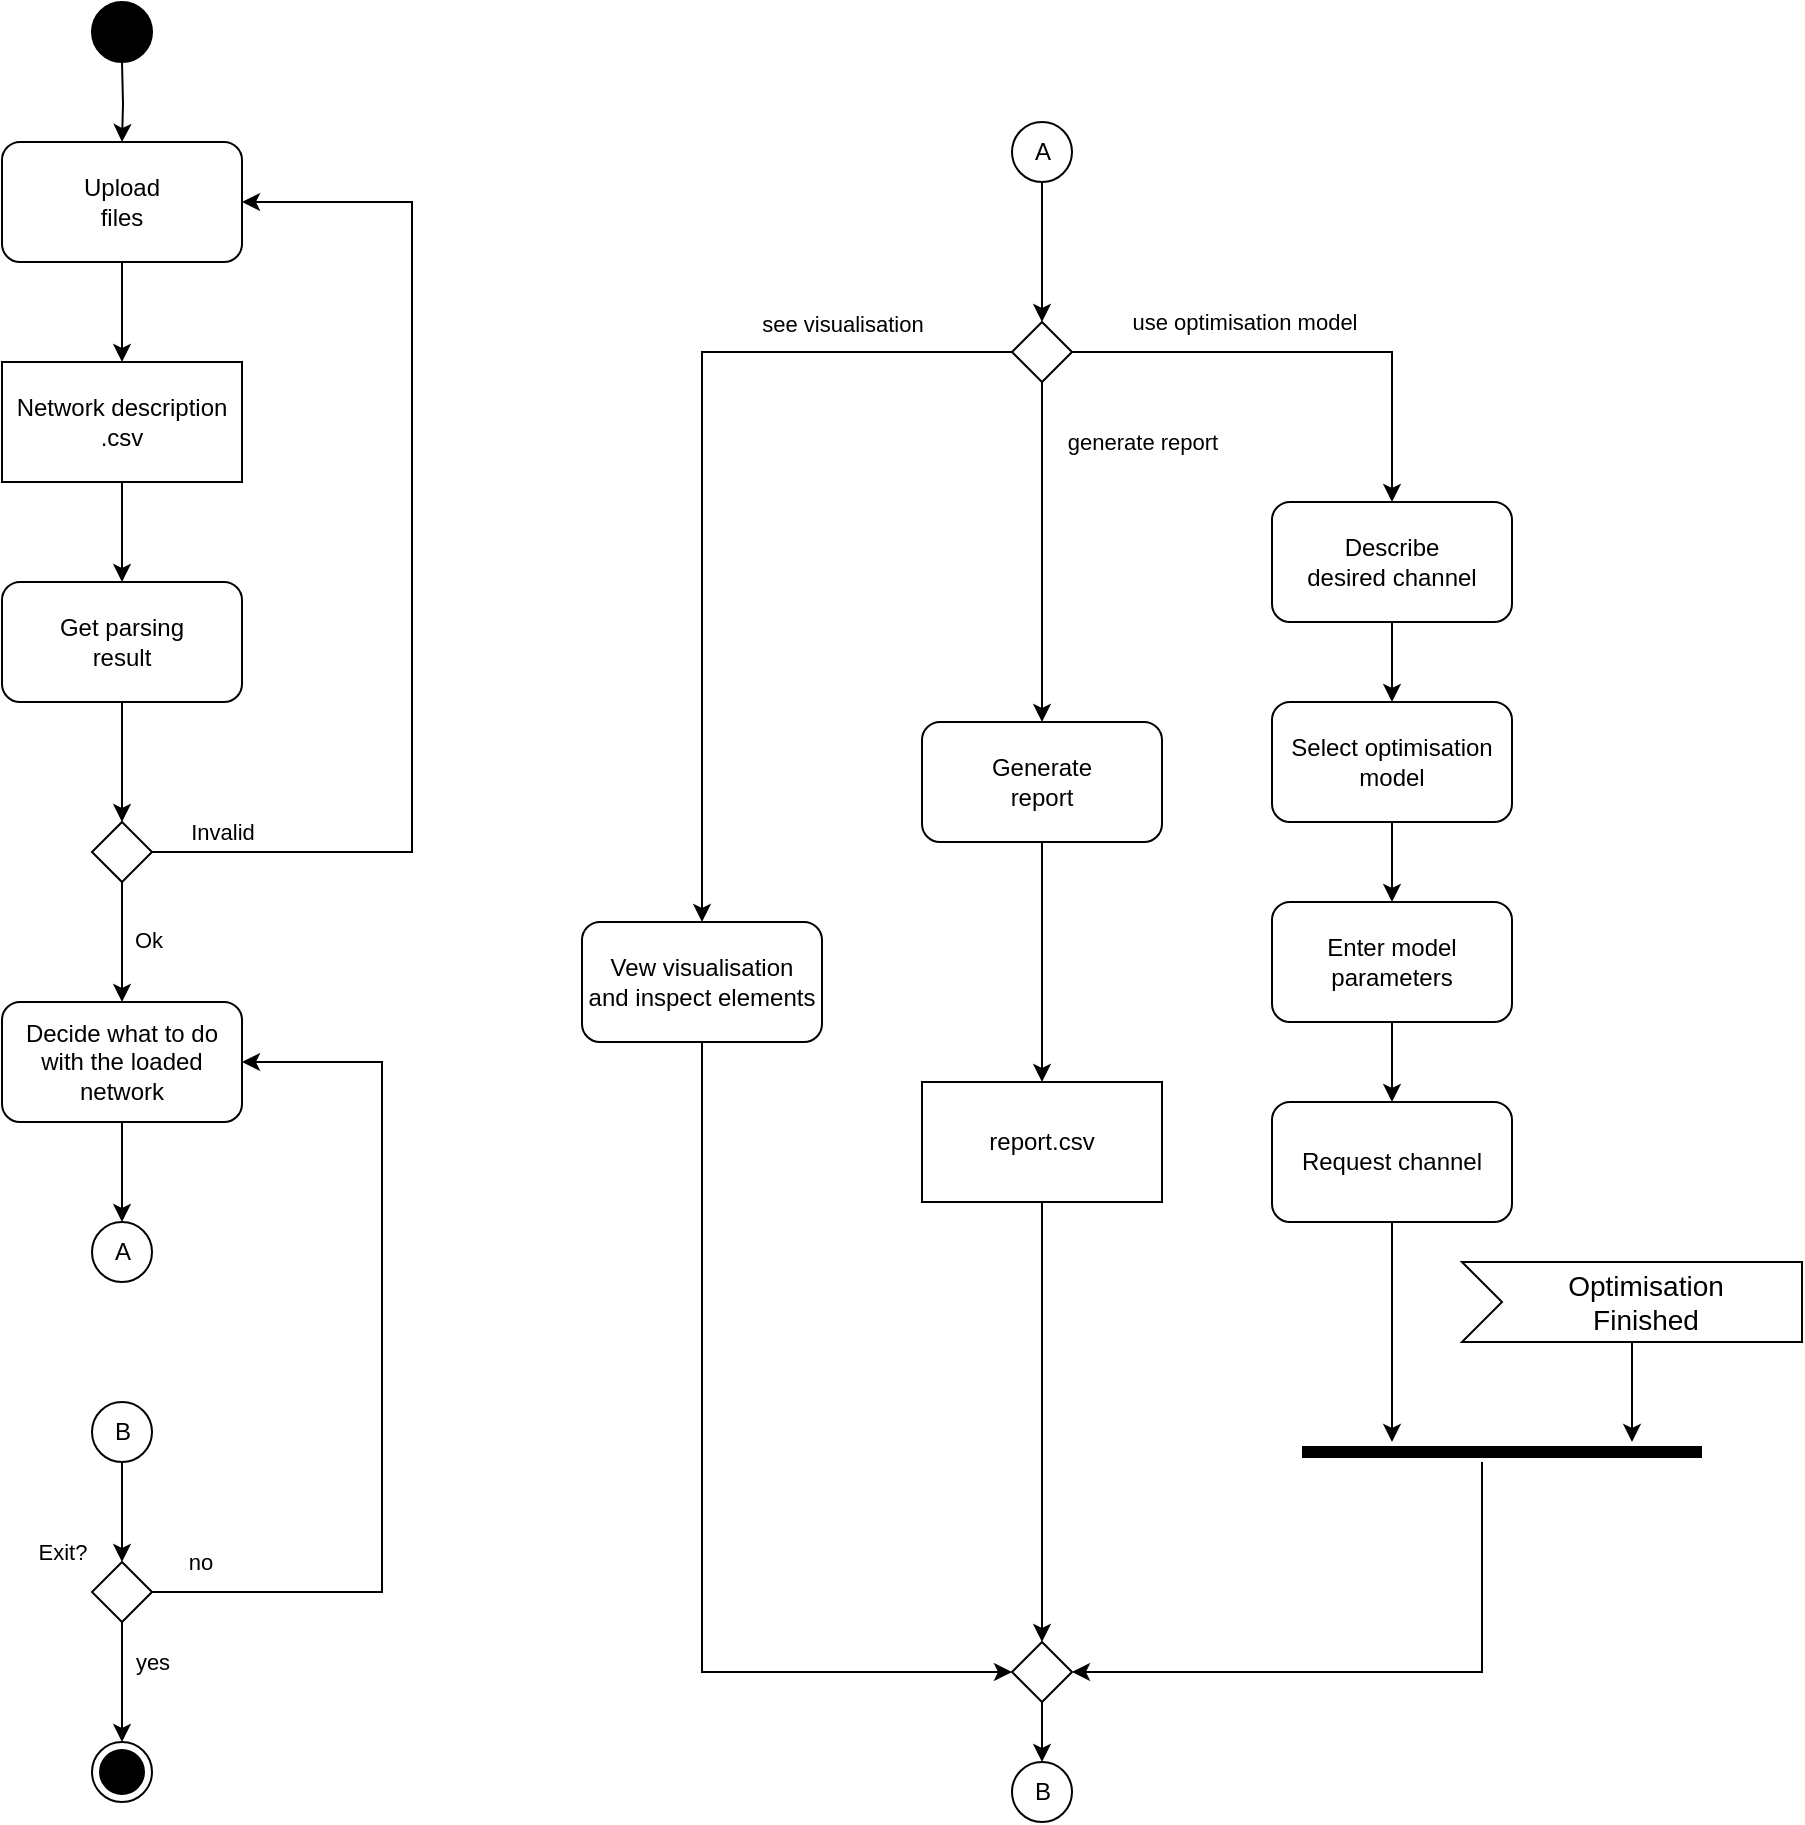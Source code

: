 <mxfile version="24.7.17">
  <diagram name="Page-1" id="eHUtuuawqzh16MCmkpbH">
    <mxGraphModel dx="1509" dy="813" grid="1" gridSize="10" guides="1" tooltips="1" connect="1" arrows="1" fold="1" page="1" pageScale="1" pageWidth="850" pageHeight="1100" math="0" shadow="0">
      <root>
        <mxCell id="0" />
        <mxCell id="1" parent="0" />
        <mxCell id="Ztj-TEPYQ9yrDK3nDece-5" value="" style="edgeStyle=orthogonalEdgeStyle;rounded=0;orthogonalLoop=1;jettySize=auto;html=1;" parent="1" target="Ztj-TEPYQ9yrDK3nDece-4" edge="1">
          <mxGeometry relative="1" as="geometry">
            <mxPoint x="110" y="80" as="sourcePoint" />
          </mxGeometry>
        </mxCell>
        <mxCell id="Ztj-TEPYQ9yrDK3nDece-7" value="" style="edgeStyle=orthogonalEdgeStyle;rounded=0;orthogonalLoop=1;jettySize=auto;html=1;" parent="1" source="Ztj-TEPYQ9yrDK3nDece-4" target="Ztj-TEPYQ9yrDK3nDece-6" edge="1">
          <mxGeometry relative="1" as="geometry" />
        </mxCell>
        <mxCell id="Ztj-TEPYQ9yrDK3nDece-4" value="Upload&lt;div&gt;files&lt;/div&gt;" style="rounded=1;whiteSpace=wrap;html=1;" parent="1" vertex="1">
          <mxGeometry x="50" y="120" width="120" height="60" as="geometry" />
        </mxCell>
        <mxCell id="Ztj-TEPYQ9yrDK3nDece-10" value="" style="edgeStyle=orthogonalEdgeStyle;rounded=0;orthogonalLoop=1;jettySize=auto;html=1;" parent="1" source="Ztj-TEPYQ9yrDK3nDece-6" target="Ztj-TEPYQ9yrDK3nDece-8" edge="1">
          <mxGeometry relative="1" as="geometry" />
        </mxCell>
        <mxCell id="Ztj-TEPYQ9yrDK3nDece-6" value="Network description&lt;div&gt;.csv&lt;/div&gt;" style="rounded=0;whiteSpace=wrap;html=1;" parent="1" vertex="1">
          <mxGeometry x="50" y="230" width="120" height="60" as="geometry" />
        </mxCell>
        <mxCell id="Ztj-TEPYQ9yrDK3nDece-11" value="" style="edgeStyle=orthogonalEdgeStyle;rounded=0;orthogonalLoop=1;jettySize=auto;html=1;" parent="1" source="Ztj-TEPYQ9yrDK3nDece-8" target="Ztj-TEPYQ9yrDK3nDece-9" edge="1">
          <mxGeometry relative="1" as="geometry" />
        </mxCell>
        <mxCell id="Ztj-TEPYQ9yrDK3nDece-8" value="Get parsing&lt;div&gt;result&lt;/div&gt;" style="rounded=1;whiteSpace=wrap;html=1;" parent="1" vertex="1">
          <mxGeometry x="50" y="340" width="120" height="60" as="geometry" />
        </mxCell>
        <mxCell id="Ztj-TEPYQ9yrDK3nDece-12" style="edgeStyle=orthogonalEdgeStyle;rounded=0;orthogonalLoop=1;jettySize=auto;html=1;entryX=1;entryY=0.5;entryDx=0;entryDy=0;exitX=1;exitY=0.5;exitDx=0;exitDy=0;" parent="1" source="Ztj-TEPYQ9yrDK3nDece-9" target="Ztj-TEPYQ9yrDK3nDece-4" edge="1">
          <mxGeometry relative="1" as="geometry">
            <mxPoint x="265" y="160" as="targetPoint" />
            <Array as="points">
              <mxPoint x="255" y="475" />
              <mxPoint x="255" y="150" />
            </Array>
          </mxGeometry>
        </mxCell>
        <mxCell id="Ztj-TEPYQ9yrDK3nDece-13" value="Invalid" style="edgeLabel;html=1;align=center;verticalAlign=middle;resizable=0;points=[];" parent="Ztj-TEPYQ9yrDK3nDece-12" vertex="1" connectable="0">
          <mxGeometry x="-0.837" relative="1" as="geometry">
            <mxPoint x="-9" y="-10" as="offset" />
          </mxGeometry>
        </mxCell>
        <mxCell id="cLCtMm0LgWT9ctu0LnzB-41" value="" style="edgeStyle=orthogonalEdgeStyle;rounded=0;orthogonalLoop=1;jettySize=auto;html=1;" edge="1" parent="1" source="Ztj-TEPYQ9yrDK3nDece-9" target="cLCtMm0LgWT9ctu0LnzB-40">
          <mxGeometry relative="1" as="geometry" />
        </mxCell>
        <mxCell id="cLCtMm0LgWT9ctu0LnzB-79" value="Ok" style="edgeLabel;html=1;align=center;verticalAlign=middle;resizable=0;points=[];" vertex="1" connectable="0" parent="cLCtMm0LgWT9ctu0LnzB-41">
          <mxGeometry x="-0.047" y="3" relative="1" as="geometry">
            <mxPoint x="10" as="offset" />
          </mxGeometry>
        </mxCell>
        <mxCell id="Ztj-TEPYQ9yrDK3nDece-9" value="" style="rhombus;" parent="1" vertex="1">
          <mxGeometry x="95" y="460" width="30" height="30" as="geometry" />
        </mxCell>
        <mxCell id="Ztj-TEPYQ9yrDK3nDece-28" value="" style="ellipse;fillColor=strokeColor;html=1;" parent="1" vertex="1">
          <mxGeometry x="95" y="50" width="30" height="30" as="geometry" />
        </mxCell>
        <mxCell id="cLCtMm0LgWT9ctu0LnzB-34" value="" style="edgeStyle=orthogonalEdgeStyle;rounded=0;orthogonalLoop=1;jettySize=auto;html=1;" edge="1" parent="1" source="cLCtMm0LgWT9ctu0LnzB-74" target="cLCtMm0LgWT9ctu0LnzB-33">
          <mxGeometry relative="1" as="geometry">
            <mxPoint x="110.0" y="750" as="sourcePoint" />
          </mxGeometry>
        </mxCell>
        <mxCell id="cLCtMm0LgWT9ctu0LnzB-35" value="Exit?" style="edgeLabel;html=1;align=center;verticalAlign=middle;resizable=0;points=[];" vertex="1" connectable="0" parent="cLCtMm0LgWT9ctu0LnzB-34">
          <mxGeometry x="0.711" relative="1" as="geometry">
            <mxPoint x="-30" y="2" as="offset" />
          </mxGeometry>
        </mxCell>
        <mxCell id="cLCtMm0LgWT9ctu0LnzB-37" value="" style="edgeStyle=orthogonalEdgeStyle;rounded=0;orthogonalLoop=1;jettySize=auto;html=1;" edge="1" parent="1" source="cLCtMm0LgWT9ctu0LnzB-33" target="cLCtMm0LgWT9ctu0LnzB-36">
          <mxGeometry relative="1" as="geometry" />
        </mxCell>
        <mxCell id="cLCtMm0LgWT9ctu0LnzB-38" value="yes" style="edgeLabel;html=1;align=center;verticalAlign=middle;resizable=0;points=[];" vertex="1" connectable="0" parent="cLCtMm0LgWT9ctu0LnzB-37">
          <mxGeometry x="-0.305" y="-2" relative="1" as="geometry">
            <mxPoint x="17" y="-1" as="offset" />
          </mxGeometry>
        </mxCell>
        <mxCell id="cLCtMm0LgWT9ctu0LnzB-39" style="edgeStyle=orthogonalEdgeStyle;rounded=0;orthogonalLoop=1;jettySize=auto;html=1;entryX=1;entryY=0.5;entryDx=0;entryDy=0;" edge="1" parent="1" source="cLCtMm0LgWT9ctu0LnzB-33" target="cLCtMm0LgWT9ctu0LnzB-40">
          <mxGeometry relative="1" as="geometry">
            <mxPoint x="550" y="470.0" as="targetPoint" />
            <Array as="points">
              <mxPoint x="240" y="845" />
              <mxPoint x="240" y="580" />
            </Array>
          </mxGeometry>
        </mxCell>
        <mxCell id="cLCtMm0LgWT9ctu0LnzB-43" value="no" style="edgeLabel;html=1;align=center;verticalAlign=middle;resizable=0;points=[];" vertex="1" connectable="0" parent="cLCtMm0LgWT9ctu0LnzB-39">
          <mxGeometry x="-0.968" y="1" relative="1" as="geometry">
            <mxPoint x="17" y="-14" as="offset" />
          </mxGeometry>
        </mxCell>
        <mxCell id="cLCtMm0LgWT9ctu0LnzB-33" value="" style="rhombus;" vertex="1" parent="1">
          <mxGeometry x="95.0" y="830" width="30" height="30" as="geometry" />
        </mxCell>
        <mxCell id="cLCtMm0LgWT9ctu0LnzB-36" value="" style="ellipse;html=1;shape=endState;fillColor=strokeColor;" vertex="1" parent="1">
          <mxGeometry x="95.0" y="920" width="30" height="30" as="geometry" />
        </mxCell>
        <mxCell id="cLCtMm0LgWT9ctu0LnzB-42" value="" style="edgeStyle=orthogonalEdgeStyle;rounded=0;orthogonalLoop=1;jettySize=auto;html=1;" edge="1" parent="1" source="cLCtMm0LgWT9ctu0LnzB-40" target="cLCtMm0LgWT9ctu0LnzB-73">
          <mxGeometry relative="1" as="geometry">
            <mxPoint x="110" y="690" as="targetPoint" />
          </mxGeometry>
        </mxCell>
        <mxCell id="cLCtMm0LgWT9ctu0LnzB-40" value="Decide what to do&lt;div&gt;with the loaded network&lt;/div&gt;" style="rounded=1;whiteSpace=wrap;html=1;" vertex="1" parent="1">
          <mxGeometry x="50" y="550" width="120" height="60" as="geometry" />
        </mxCell>
        <mxCell id="cLCtMm0LgWT9ctu0LnzB-72" value="" style="edgeStyle=orthogonalEdgeStyle;rounded=0;orthogonalLoop=1;jettySize=auto;html=1;" edge="1" parent="1" source="cLCtMm0LgWT9ctu0LnzB-44" target="cLCtMm0LgWT9ctu0LnzB-51">
          <mxGeometry relative="1" as="geometry" />
        </mxCell>
        <mxCell id="cLCtMm0LgWT9ctu0LnzB-44" value="A" style="ellipse;html=1;" vertex="1" parent="1">
          <mxGeometry x="555" y="110" width="30" height="30" as="geometry" />
        </mxCell>
        <mxCell id="cLCtMm0LgWT9ctu0LnzB-45" style="edgeStyle=orthogonalEdgeStyle;rounded=0;orthogonalLoop=1;jettySize=auto;html=1;" edge="1" parent="1" source="cLCtMm0LgWT9ctu0LnzB-51" target="cLCtMm0LgWT9ctu0LnzB-55">
          <mxGeometry relative="1" as="geometry" />
        </mxCell>
        <mxCell id="cLCtMm0LgWT9ctu0LnzB-46" value="generate report" style="edgeLabel;html=1;align=center;verticalAlign=middle;resizable=0;points=[];" vertex="1" connectable="0" parent="cLCtMm0LgWT9ctu0LnzB-45">
          <mxGeometry x="-0.224" relative="1" as="geometry">
            <mxPoint x="50" y="-36" as="offset" />
          </mxGeometry>
        </mxCell>
        <mxCell id="cLCtMm0LgWT9ctu0LnzB-47" style="edgeStyle=orthogonalEdgeStyle;rounded=0;orthogonalLoop=1;jettySize=auto;html=1;" edge="1" parent="1" source="cLCtMm0LgWT9ctu0LnzB-51" target="cLCtMm0LgWT9ctu0LnzB-57">
          <mxGeometry relative="1" as="geometry" />
        </mxCell>
        <mxCell id="cLCtMm0LgWT9ctu0LnzB-48" value="use optimisation model" style="edgeLabel;html=1;align=center;verticalAlign=middle;resizable=0;points=[];" vertex="1" connectable="0" parent="cLCtMm0LgWT9ctu0LnzB-47">
          <mxGeometry x="-0.504" relative="1" as="geometry">
            <mxPoint x="27" y="-15" as="offset" />
          </mxGeometry>
        </mxCell>
        <mxCell id="cLCtMm0LgWT9ctu0LnzB-49" style="edgeStyle=orthogonalEdgeStyle;rounded=0;orthogonalLoop=1;jettySize=auto;html=1;" edge="1" parent="1" source="cLCtMm0LgWT9ctu0LnzB-51" target="cLCtMm0LgWT9ctu0LnzB-53">
          <mxGeometry relative="1" as="geometry" />
        </mxCell>
        <mxCell id="cLCtMm0LgWT9ctu0LnzB-50" value="see visualisation" style="edgeLabel;html=1;align=center;verticalAlign=middle;resizable=0;points=[];" vertex="1" connectable="0" parent="cLCtMm0LgWT9ctu0LnzB-49">
          <mxGeometry x="-0.167" y="-1" relative="1" as="geometry">
            <mxPoint x="71" y="-43" as="offset" />
          </mxGeometry>
        </mxCell>
        <mxCell id="cLCtMm0LgWT9ctu0LnzB-51" value="" style="rhombus;" vertex="1" parent="1">
          <mxGeometry x="555" y="210" width="30" height="30" as="geometry" />
        </mxCell>
        <mxCell id="cLCtMm0LgWT9ctu0LnzB-52" style="edgeStyle=orthogonalEdgeStyle;rounded=0;orthogonalLoop=1;jettySize=auto;html=1;entryX=0;entryY=0.5;entryDx=0;entryDy=0;" edge="1" parent="1" source="cLCtMm0LgWT9ctu0LnzB-53" target="cLCtMm0LgWT9ctu0LnzB-70">
          <mxGeometry relative="1" as="geometry">
            <Array as="points">
              <mxPoint x="400" y="885" />
            </Array>
          </mxGeometry>
        </mxCell>
        <mxCell id="cLCtMm0LgWT9ctu0LnzB-53" value="Vew visualisation&lt;div&gt;and inspect elements&lt;/div&gt;" style="rounded=1;whiteSpace=wrap;html=1;" vertex="1" parent="1">
          <mxGeometry x="340" y="510" width="120" height="60" as="geometry" />
        </mxCell>
        <mxCell id="cLCtMm0LgWT9ctu0LnzB-54" value="" style="edgeStyle=orthogonalEdgeStyle;rounded=0;orthogonalLoop=1;jettySize=auto;html=1;" edge="1" parent="1" source="cLCtMm0LgWT9ctu0LnzB-55" target="cLCtMm0LgWT9ctu0LnzB-59">
          <mxGeometry relative="1" as="geometry" />
        </mxCell>
        <mxCell id="cLCtMm0LgWT9ctu0LnzB-55" value="Generate&lt;div&gt;report&lt;/div&gt;" style="rounded=1;whiteSpace=wrap;html=1;" vertex="1" parent="1">
          <mxGeometry x="510" y="410" width="120" height="60" as="geometry" />
        </mxCell>
        <mxCell id="cLCtMm0LgWT9ctu0LnzB-56" value="" style="edgeStyle=orthogonalEdgeStyle;rounded=0;orthogonalLoop=1;jettySize=auto;html=1;" edge="1" parent="1" source="cLCtMm0LgWT9ctu0LnzB-57" target="cLCtMm0LgWT9ctu0LnzB-61">
          <mxGeometry relative="1" as="geometry" />
        </mxCell>
        <mxCell id="cLCtMm0LgWT9ctu0LnzB-57" value="Describe&lt;div&gt;desired channel&lt;/div&gt;" style="rounded=1;whiteSpace=wrap;html=1;" vertex="1" parent="1">
          <mxGeometry x="685" y="300" width="120" height="60" as="geometry" />
        </mxCell>
        <mxCell id="cLCtMm0LgWT9ctu0LnzB-58" style="edgeStyle=orthogonalEdgeStyle;rounded=0;orthogonalLoop=1;jettySize=auto;html=1;entryX=0.5;entryY=0;entryDx=0;entryDy=0;" edge="1" parent="1" source="cLCtMm0LgWT9ctu0LnzB-59" target="cLCtMm0LgWT9ctu0LnzB-70">
          <mxGeometry relative="1" as="geometry" />
        </mxCell>
        <mxCell id="cLCtMm0LgWT9ctu0LnzB-59" value="report.csv" style="rounded=0;whiteSpace=wrap;html=1;" vertex="1" parent="1">
          <mxGeometry x="510" y="590" width="120" height="60" as="geometry" />
        </mxCell>
        <mxCell id="cLCtMm0LgWT9ctu0LnzB-60" value="" style="edgeStyle=orthogonalEdgeStyle;rounded=0;orthogonalLoop=1;jettySize=auto;html=1;" edge="1" parent="1" source="cLCtMm0LgWT9ctu0LnzB-61" target="cLCtMm0LgWT9ctu0LnzB-63">
          <mxGeometry relative="1" as="geometry" />
        </mxCell>
        <mxCell id="cLCtMm0LgWT9ctu0LnzB-61" value="Select optimisation&lt;div&gt;model&lt;/div&gt;" style="rounded=1;whiteSpace=wrap;html=1;" vertex="1" parent="1">
          <mxGeometry x="685" y="400" width="120" height="60" as="geometry" />
        </mxCell>
        <mxCell id="cLCtMm0LgWT9ctu0LnzB-62" value="" style="edgeStyle=orthogonalEdgeStyle;rounded=0;orthogonalLoop=1;jettySize=auto;html=1;" edge="1" parent="1" source="cLCtMm0LgWT9ctu0LnzB-63" target="cLCtMm0LgWT9ctu0LnzB-65">
          <mxGeometry relative="1" as="geometry" />
        </mxCell>
        <mxCell id="cLCtMm0LgWT9ctu0LnzB-63" value="Enter model&lt;div&gt;parameters&lt;/div&gt;" style="rounded=1;whiteSpace=wrap;html=1;" vertex="1" parent="1">
          <mxGeometry x="685" y="500" width="120" height="60" as="geometry" />
        </mxCell>
        <mxCell id="cLCtMm0LgWT9ctu0LnzB-64" value="" style="edgeStyle=orthogonalEdgeStyle;rounded=0;orthogonalLoop=1;jettySize=auto;html=1;" edge="1" parent="1" source="cLCtMm0LgWT9ctu0LnzB-65" target="cLCtMm0LgWT9ctu0LnzB-69">
          <mxGeometry relative="1" as="geometry">
            <Array as="points">
              <mxPoint x="745" y="750" />
              <mxPoint x="745" y="750" />
            </Array>
          </mxGeometry>
        </mxCell>
        <mxCell id="cLCtMm0LgWT9ctu0LnzB-65" value="Request channel" style="rounded=1;whiteSpace=wrap;html=1;" vertex="1" parent="1">
          <mxGeometry x="685" y="600" width="120" height="60" as="geometry" />
        </mxCell>
        <mxCell id="cLCtMm0LgWT9ctu0LnzB-66" value="" style="edgeStyle=orthogonalEdgeStyle;rounded=0;orthogonalLoop=1;jettySize=auto;html=1;" edge="1" parent="1" source="cLCtMm0LgWT9ctu0LnzB-67" target="cLCtMm0LgWT9ctu0LnzB-69">
          <mxGeometry relative="1" as="geometry">
            <Array as="points">
              <mxPoint x="865" y="760" />
              <mxPoint x="865" y="760" />
            </Array>
          </mxGeometry>
        </mxCell>
        <mxCell id="cLCtMm0LgWT9ctu0LnzB-67" value="Optimisation&lt;div&gt;Finished&lt;/div&gt;" style="html=1;shape=mxgraph.infographic.ribbonSimple;notch1=20;notch2=0;align=center;verticalAlign=middle;fontSize=14;fontStyle=0;fillColor=none;flipH=0;spacingRight=0;spacingLeft=14;whiteSpace=wrap;fillStyle=solid;" vertex="1" parent="1">
          <mxGeometry x="780" y="680" width="170" height="40" as="geometry" />
        </mxCell>
        <mxCell id="cLCtMm0LgWT9ctu0LnzB-68" style="edgeStyle=orthogonalEdgeStyle;rounded=0;orthogonalLoop=1;jettySize=auto;html=1;entryX=1;entryY=0.5;entryDx=0;entryDy=0;" edge="1" parent="1" source="cLCtMm0LgWT9ctu0LnzB-69" target="cLCtMm0LgWT9ctu0LnzB-70">
          <mxGeometry relative="1" as="geometry">
            <Array as="points">
              <mxPoint x="790" y="885" />
            </Array>
          </mxGeometry>
        </mxCell>
        <mxCell id="cLCtMm0LgWT9ctu0LnzB-69" value="" style="shape=line;html=1;strokeWidth=6;" vertex="1" parent="1">
          <mxGeometry x="700" y="770" width="200" height="10" as="geometry" />
        </mxCell>
        <mxCell id="cLCtMm0LgWT9ctu0LnzB-78" value="" style="edgeStyle=orthogonalEdgeStyle;rounded=0;orthogonalLoop=1;jettySize=auto;html=1;" edge="1" parent="1" source="cLCtMm0LgWT9ctu0LnzB-70" target="cLCtMm0LgWT9ctu0LnzB-77">
          <mxGeometry relative="1" as="geometry" />
        </mxCell>
        <mxCell id="cLCtMm0LgWT9ctu0LnzB-70" value="" style="rhombus;" vertex="1" parent="1">
          <mxGeometry x="555" y="870" width="30" height="30" as="geometry" />
        </mxCell>
        <mxCell id="cLCtMm0LgWT9ctu0LnzB-73" value="A" style="ellipse;html=1;" vertex="1" parent="1">
          <mxGeometry x="95" y="660" width="30" height="30" as="geometry" />
        </mxCell>
        <mxCell id="cLCtMm0LgWT9ctu0LnzB-75" value="" style="edgeStyle=orthogonalEdgeStyle;rounded=0;orthogonalLoop=1;jettySize=auto;html=1;" edge="1" parent="1" target="cLCtMm0LgWT9ctu0LnzB-74">
          <mxGeometry relative="1" as="geometry">
            <mxPoint x="110.0" y="750" as="sourcePoint" />
            <mxPoint x="110.51" y="830" as="targetPoint" />
          </mxGeometry>
        </mxCell>
        <mxCell id="cLCtMm0LgWT9ctu0LnzB-74" value="B" style="ellipse;html=1;" vertex="1" parent="1">
          <mxGeometry x="95.0" y="750" width="30" height="30" as="geometry" />
        </mxCell>
        <mxCell id="cLCtMm0LgWT9ctu0LnzB-77" value="B" style="ellipse;html=1;" vertex="1" parent="1">
          <mxGeometry x="555" y="930" width="30" height="30" as="geometry" />
        </mxCell>
      </root>
    </mxGraphModel>
  </diagram>
</mxfile>
